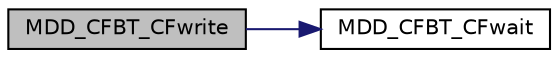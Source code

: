 digraph "MDD_CFBT_CFwrite"
{
  edge [fontname="Helvetica",fontsize="10",labelfontname="Helvetica",labelfontsize="10"];
  node [fontname="Helvetica",fontsize="10",shape=record];
  rankdir="LR";
  Node1 [label="MDD_CFBT_CFwrite",height=0.2,width=0.4,color="black", fillcolor="grey75", style="filled", fontcolor="black"];
  Node1 -> Node2 [color="midnightblue",fontsize="10",style="solid",fontname="Helvetica"];
  Node2 [label="MDD_CFBT_CFwait",height=0.2,width=0.4,color="black", fillcolor="white", style="filled",URL="$_c_f-_bit_01transaction_8c.html#a760749cb805dc17eef5fe99a0c9fb846"];
}
